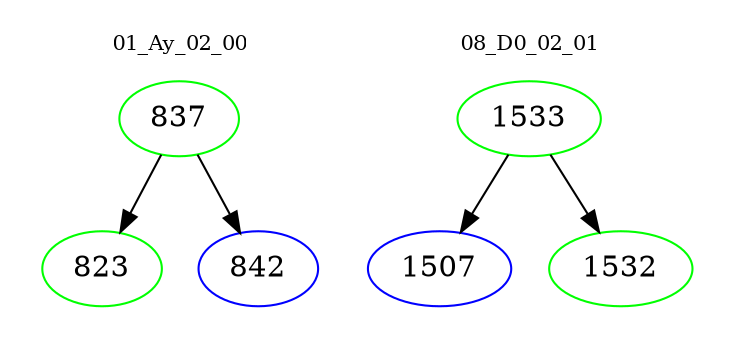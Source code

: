 digraph{
subgraph cluster_0 {
color = white
label = "01_Ay_02_00";
fontsize=10;
T0_837 [label="837", color="green"]
T0_837 -> T0_823 [color="black"]
T0_823 [label="823", color="green"]
T0_837 -> T0_842 [color="black"]
T0_842 [label="842", color="blue"]
}
subgraph cluster_1 {
color = white
label = "08_D0_02_01";
fontsize=10;
T1_1533 [label="1533", color="green"]
T1_1533 -> T1_1507 [color="black"]
T1_1507 [label="1507", color="blue"]
T1_1533 -> T1_1532 [color="black"]
T1_1532 [label="1532", color="green"]
}
}
